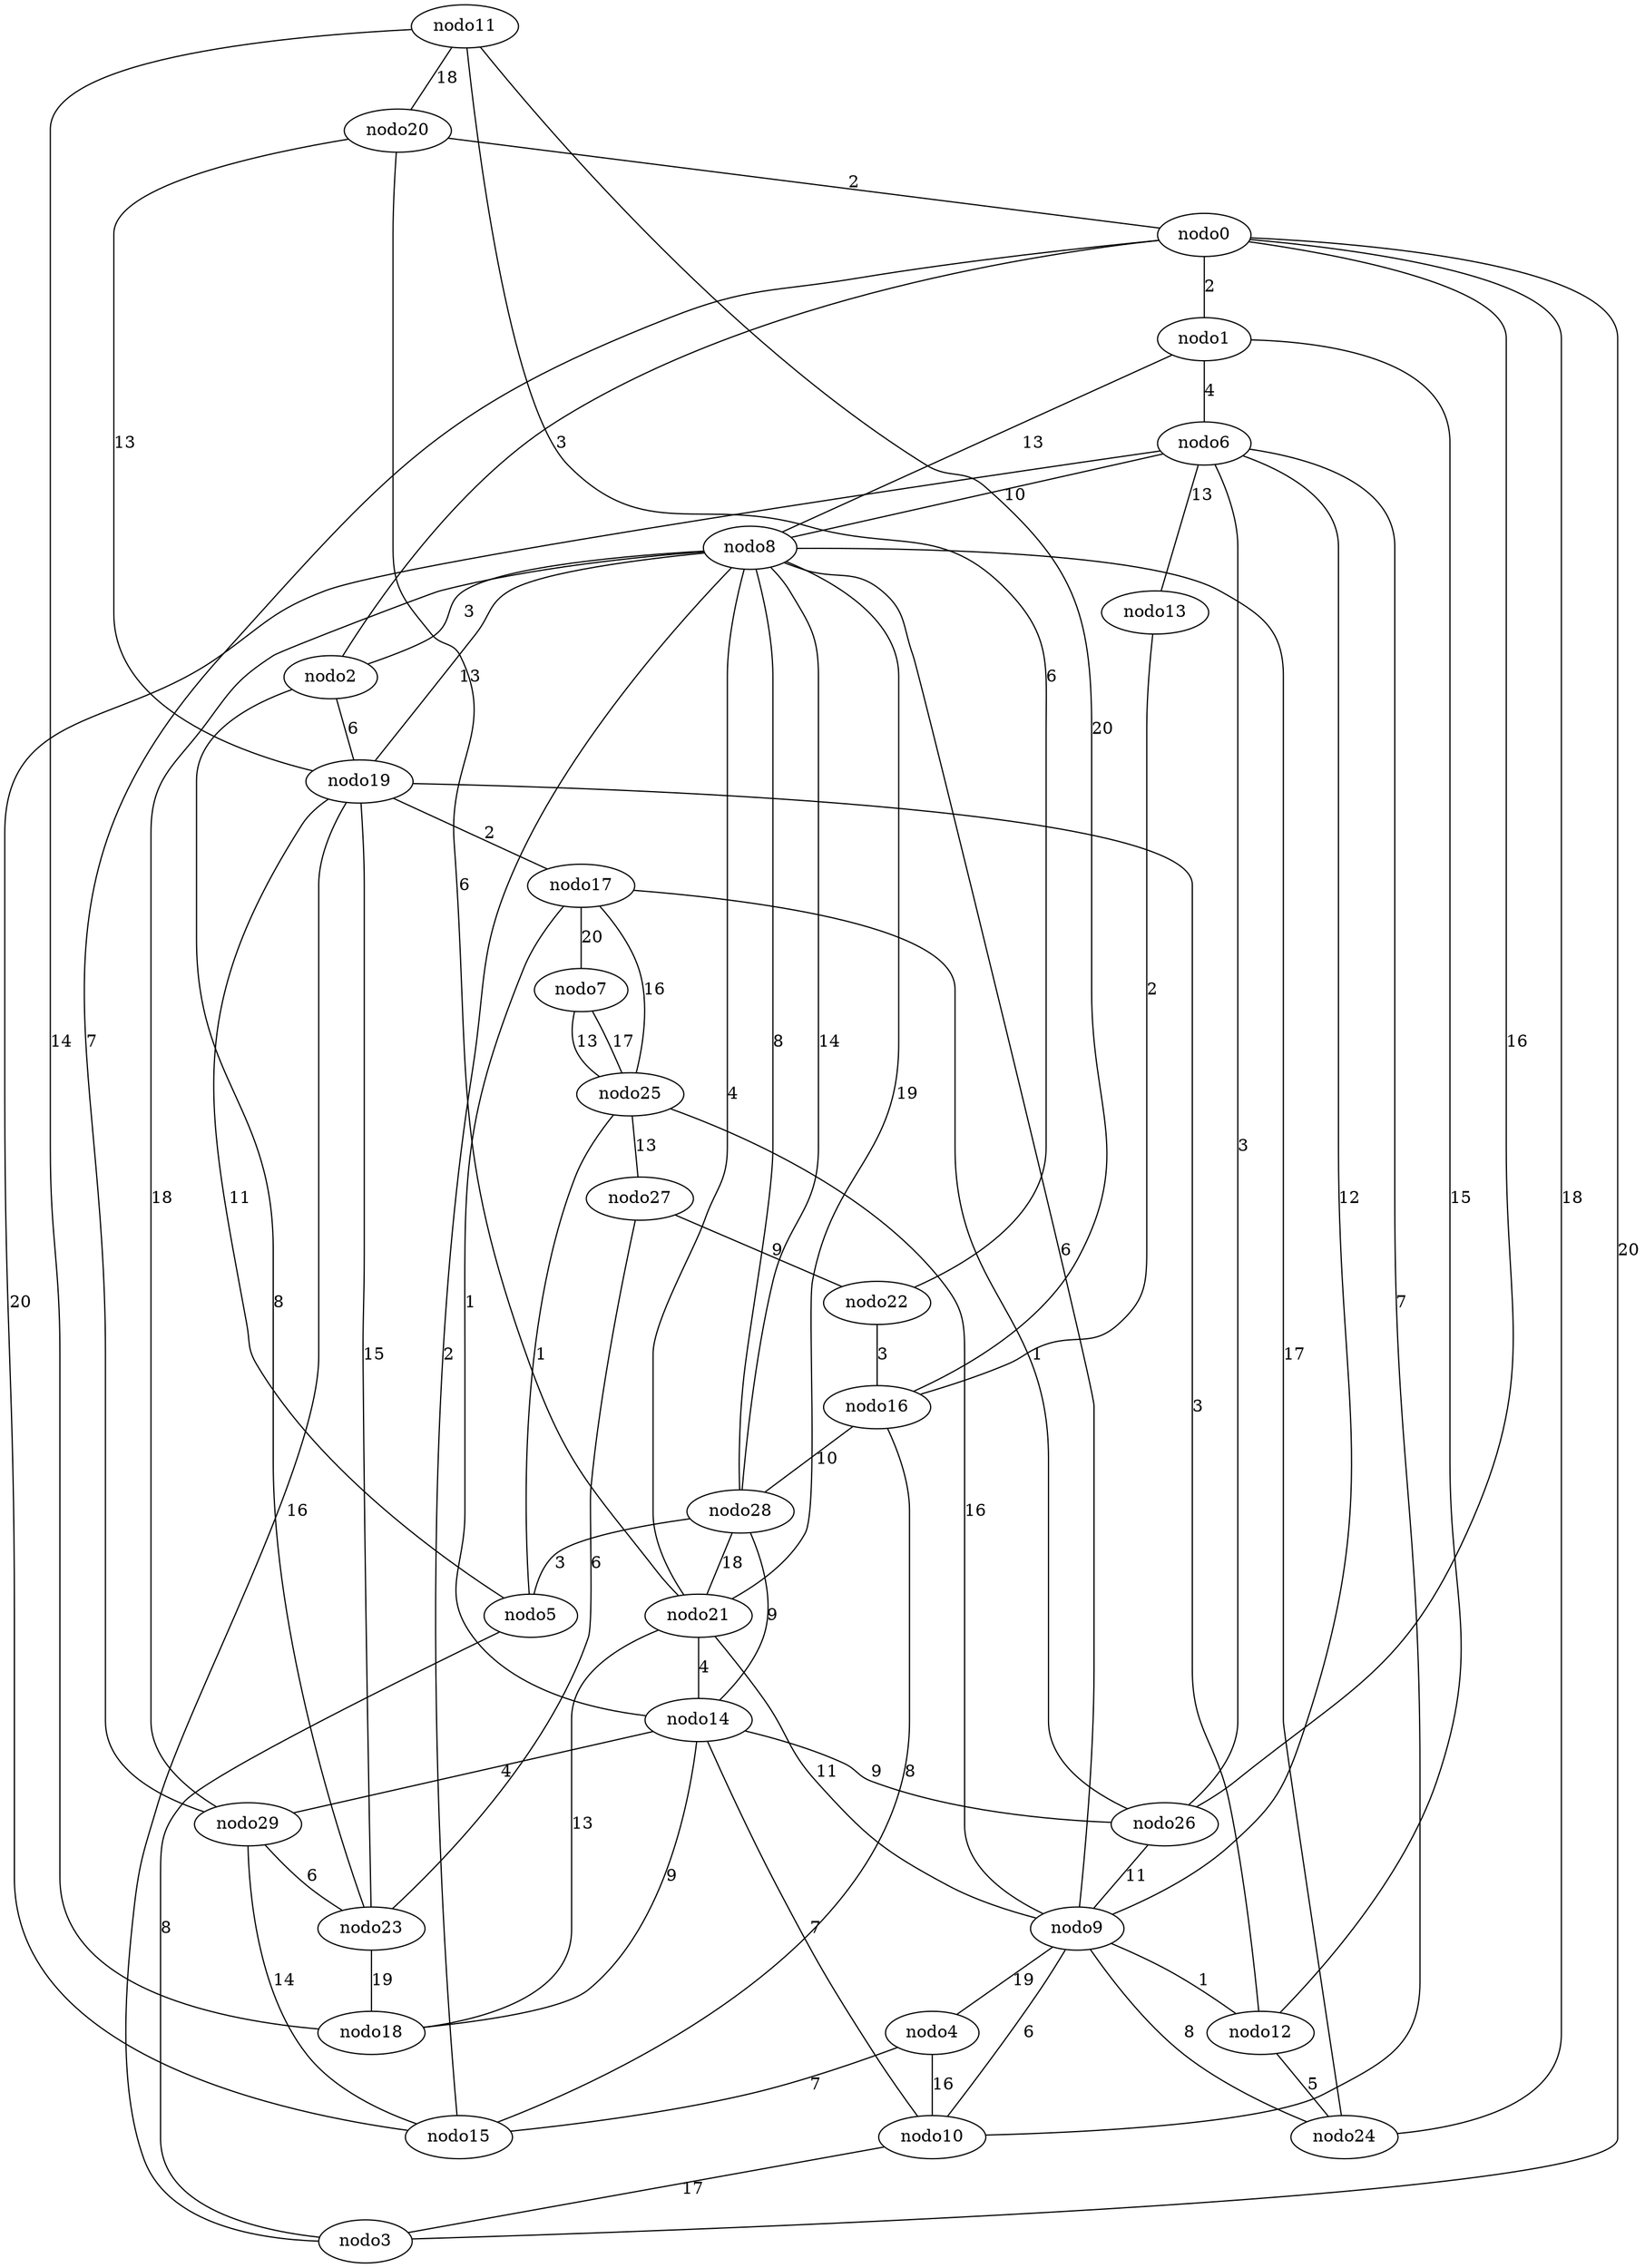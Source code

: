 graph X {
 0 [label="nodo0"];
 1 [label="nodo1"];
 2 [label="nodo2"];
 3 [label="nodo3"];
 4 [label="nodo4"];
 5 [label="nodo5"];
 6 [label="nodo6"];
 7 [label="nodo7"];
 8 [label="nodo8"];
 9 [label="nodo9"];
 10 [label="nodo10"];
 11 [label="nodo11"];
 12 [label="nodo12"];
 13 [label="nodo13"];
 14 [label="nodo14"];
 15 [label="nodo15"];
 16 [label="nodo16"];
 17 [label="nodo17"];
 18 [label="nodo18"];
 19 [label="nodo19"];
 20 [label="nodo20"];
 21 [label="nodo21"];
 22 [label="nodo22"];
 23 [label="nodo23"];
 24 [label="nodo24"];
 25 [label="nodo25"];
 26 [label="nodo26"];
 27 [label="nodo27"];
 28 [label="nodo28"];
 29 [label="nodo29"];
  0 -- 1  [label="2"];
  0 -- 2  [label="3"];
  1 -- 6  [label="4"];
  1 -- 8  [label="13"];
  2 -- 19  [label="6"];
  3 -- 0  [label="20"];
  3 -- 19  [label="16"];
  4 -- 10  [label="16"];
  4 -- 15  [label="7"];
  5 -- 3  [label="8"];
  5 -- 19  [label="11"];
  5 -- 25  [label="1"];
  6 -- 8  [label="10"];
  6 -- 9  [label="12"];
  6 -- 10  [label="7"];
  6 -- 13  [label="13"];
  6 -- 15  [label="20"];
  6 -- 26  [label="3"];
  7 -- 25  [label="17"];
  8 -- 2  [label="3"];
  8 -- 9  [label="6"];
  8 -- 15  [label="2"];
  8 -- 21  [label="19"];
  8 -- 24  [label="17"];
  8 -- 28  [label="14"];
  8 -- 29  [label="18"];
  9 -- 4  [label="19"];
  9 -- 10  [label="6"];
  9 -- 12  [label="1"];
  9 -- 21  [label="11"];
  9 -- 25  [label="16"];
  10 -- 3  [label="17"];
  10 -- 14  [label="7"];
  11 -- 16  [label="20"];
  11 -- 18  [label="14"];
  11 -- 20  [label="18"];
  11 -- 22  [label="6"];
  12 -- 1  [label="15"];
  12 -- 19  [label="3"];
  12 -- 24  [label="5"];
  13 -- 16  [label="2"];
  14 -- 17  [label="1"];
  14 -- 26  [label="9"];
  14 -- 29  [label="4"];
  15 -- 16  [label="8"];
  16 -- 28  [label="10"];
  17 -- 7  [label="20"];
  17 -- 25  [label="16"];
  17 -- 26  [label="1"];
  18 -- 14  [label="9"];
  18 -- 21  [label="13"];
  19 -- 8  [label="13"];
  19 -- 17  [label="2"];
  20 -- 0  [label="2"];
  20 -- 19  [label="13"];
  20 -- 21  [label="6"];
  21 -- 8  [label="4"];
  21 -- 14  [label="4"];
  22 -- 16  [label="3"];
  23 -- 2  [label="8"];
  23 -- 18  [label="19"];
  23 -- 19  [label="15"];
  24 -- 0  [label="18"];
  24 -- 9  [label="8"];
  25 -- 7  [label="13"];
  25 -- 27  [label="13"];
  26 -- 0  [label="16"];
  26 -- 9  [label="11"];
  27 -- 22  [label="9"];
  27 -- 23  [label="6"];
  28 -- 5  [label="3"];
  28 -- 8  [label="8"];
  28 -- 14  [label="9"];
  28 -- 21  [label="18"];
  29 -- 0  [label="7"];
  29 -- 15  [label="14"];
  29 -- 23  [label="6"];
}
